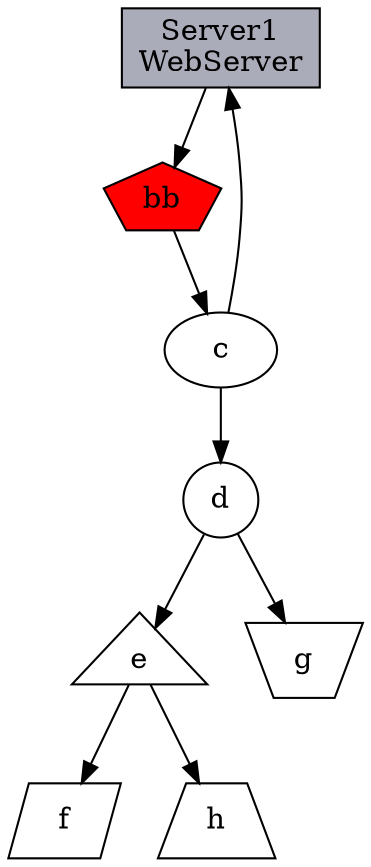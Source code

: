 //定义节点属性
  digraph g {
      //==========定义节点关系============
      a->b;
      b->c;
      c->a;
      c->d->e->f;
      d->g;
      e->h;
      //==========定义节点属性============
      //定义a节点为长方形, 样式为填充, 填充颜色为#ABACBA
      a[shape=box,label="Server1\nWebServer",fillcolor="#ABACBA",style=filled];
      //定义b为5边形, 标签为"bb", 样式为填充, 填充色为red
      b[shape=polygon,sides=5,label="bb",style=filled,fillcolor=red];
      //c, 默认为椭圆
      d[shape=circle]; //园
      e[shape=triangle]; //三角形
      f[shape=polygon, sides=4, skew=0.5]; //平行四边形
      g[shape=polygon, distortion=0.5]; //梯形, 上边长
      h[shape=polygon, distortion=-.5]; //梯形, 下边长
  }
